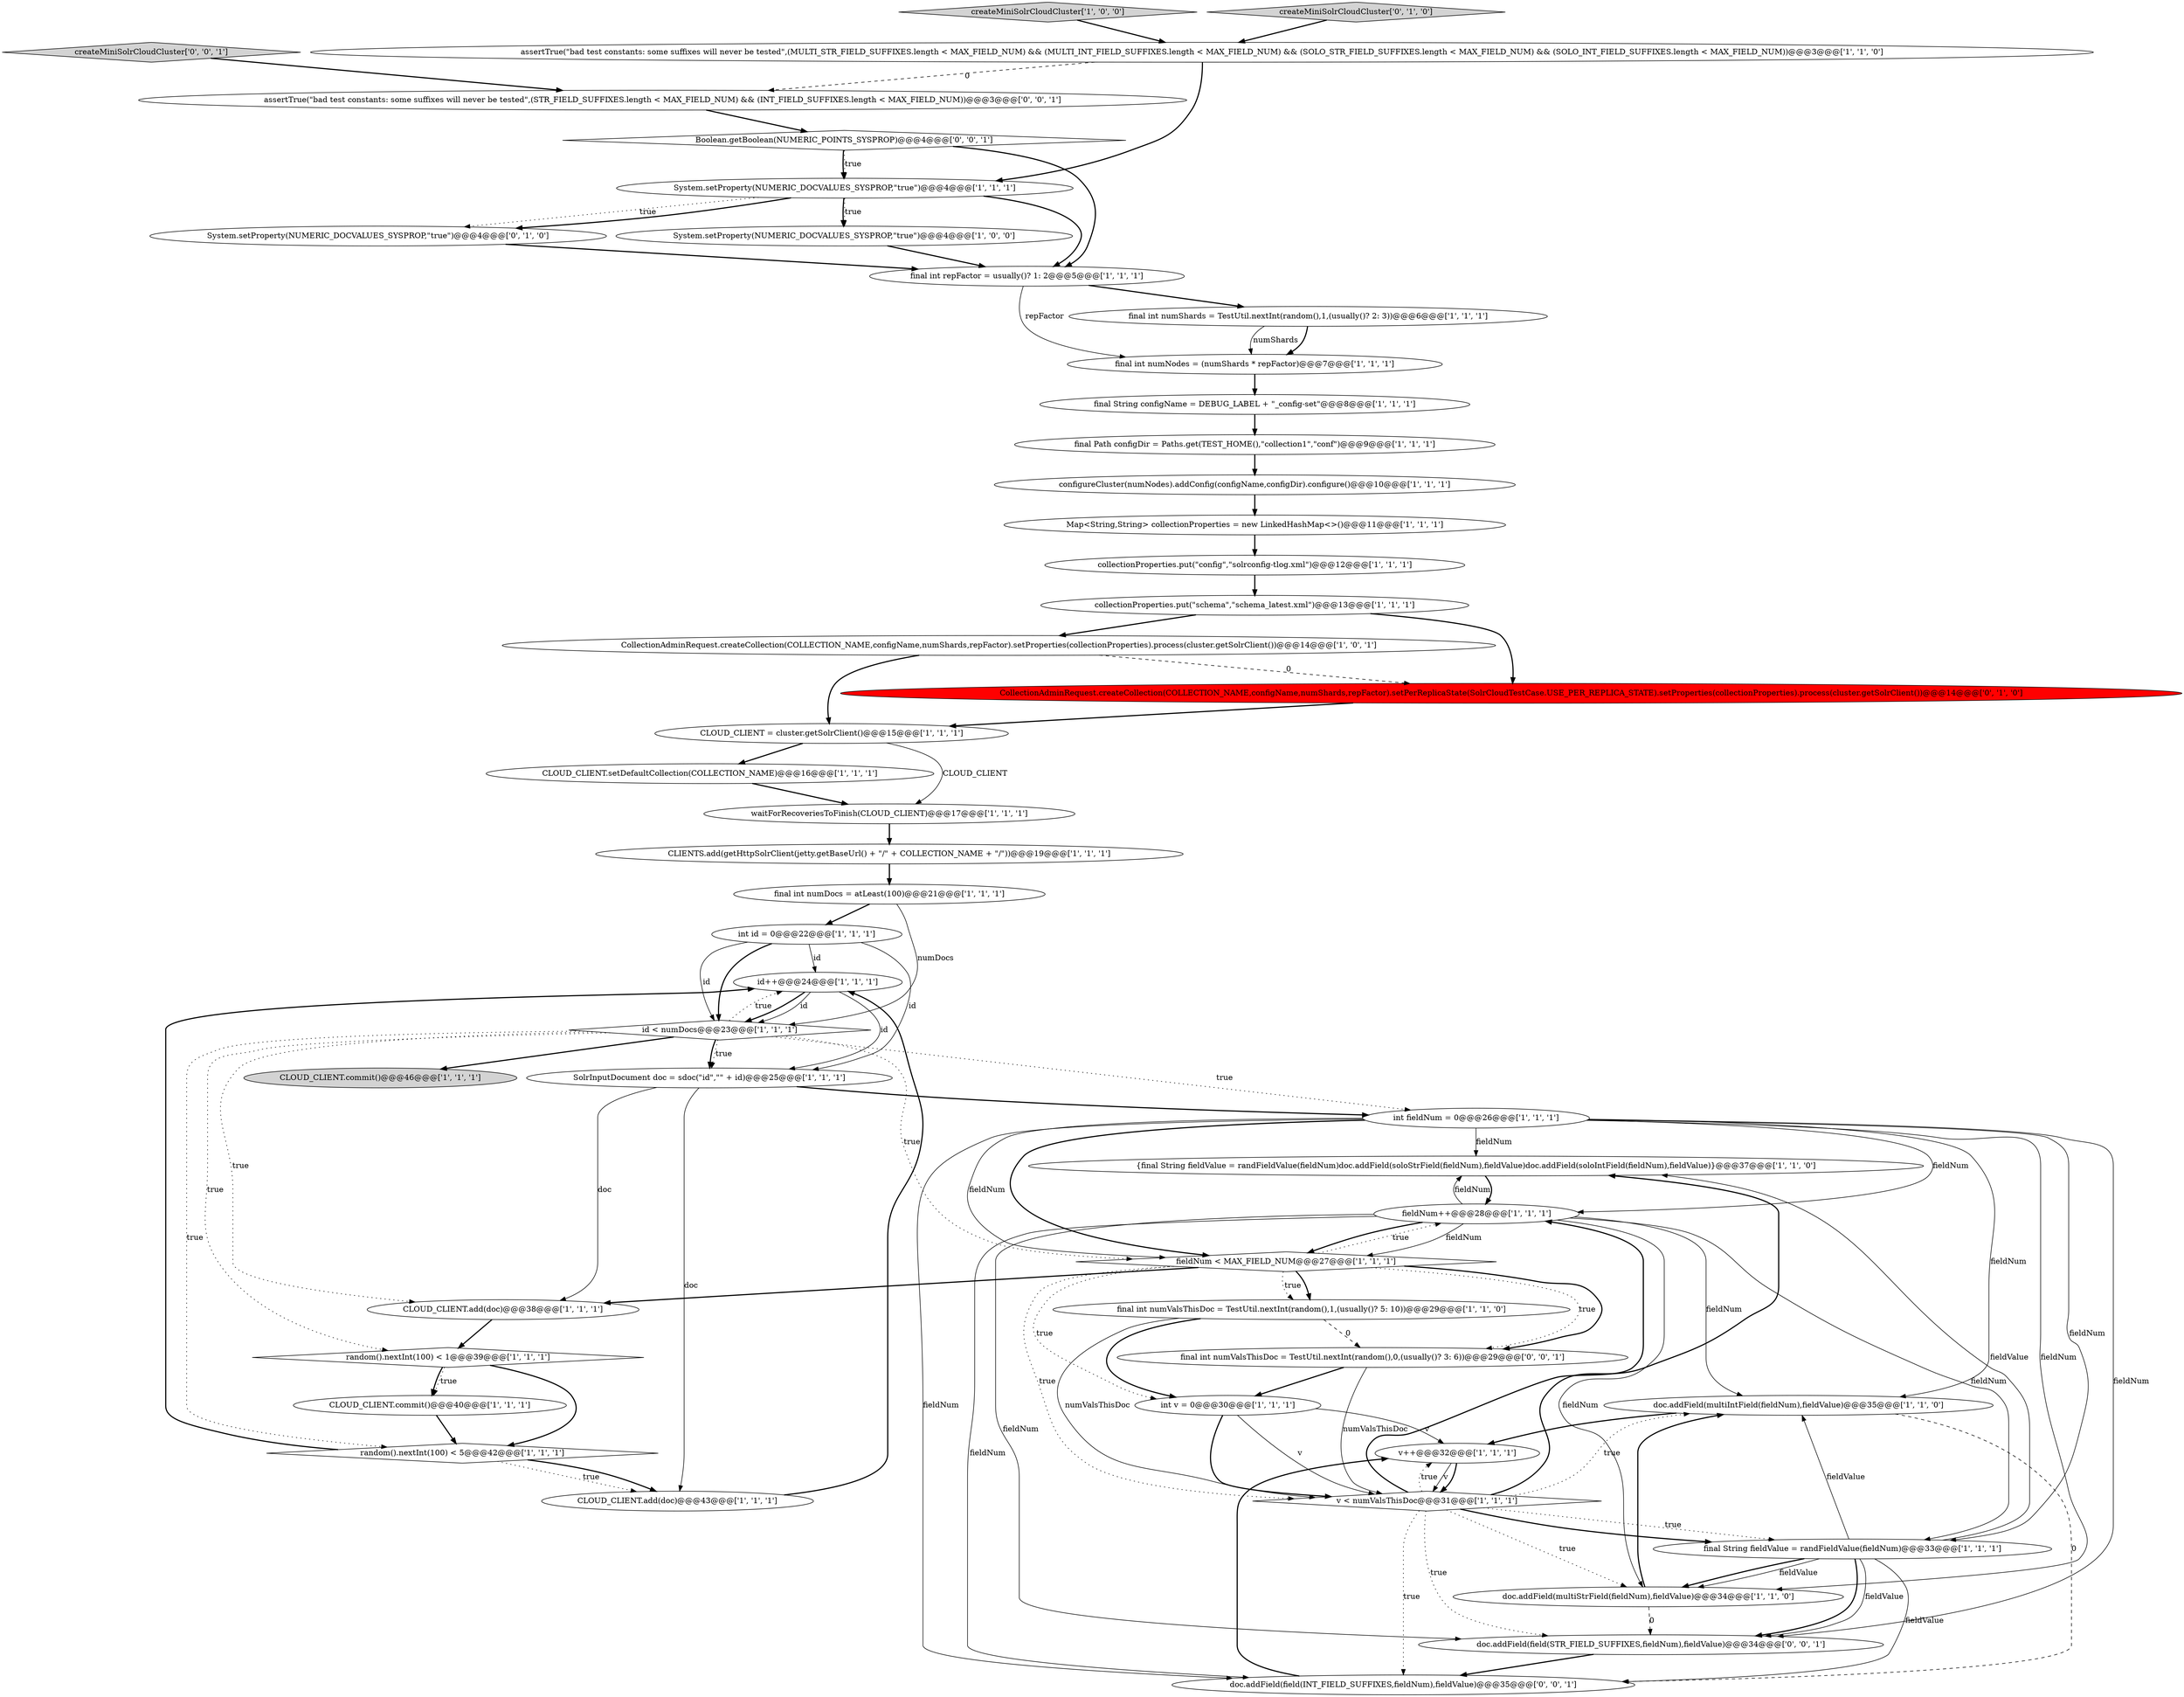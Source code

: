 digraph {
0 [style = filled, label = "final int numNodes = (numShards * repFactor)@@@7@@@['1', '1', '1']", fillcolor = white, shape = ellipse image = "AAA0AAABBB1BBB"];
4 [style = filled, label = "int v = 0@@@30@@@['1', '1', '1']", fillcolor = white, shape = ellipse image = "AAA0AAABBB1BBB"];
11 [style = filled, label = "int fieldNum = 0@@@26@@@['1', '1', '1']", fillcolor = white, shape = ellipse image = "AAA0AAABBB1BBB"];
19 [style = filled, label = "CLOUD_CLIENT.commit()@@@46@@@['1', '1', '1']", fillcolor = lightgray, shape = ellipse image = "AAA0AAABBB1BBB"];
48 [style = filled, label = "Boolean.getBoolean(NUMERIC_POINTS_SYSPROP)@@@4@@@['0', '0', '1']", fillcolor = white, shape = diamond image = "AAA0AAABBB3BBB"];
24 [style = filled, label = "random().nextInt(100) < 1@@@39@@@['1', '1', '1']", fillcolor = white, shape = diamond image = "AAA0AAABBB1BBB"];
30 [style = filled, label = "id++@@@24@@@['1', '1', '1']", fillcolor = white, shape = ellipse image = "AAA0AAABBB1BBB"];
7 [style = filled, label = "CLOUD_CLIENT.add(doc)@@@38@@@['1', '1', '1']", fillcolor = white, shape = ellipse image = "AAA0AAABBB1BBB"];
5 [style = filled, label = "collectionProperties.put(\"schema\",\"schema_latest.xml\")@@@13@@@['1', '1', '1']", fillcolor = white, shape = ellipse image = "AAA0AAABBB1BBB"];
33 [style = filled, label = "{final String fieldValue = randFieldValue(fieldNum)doc.addField(soloStrField(fieldNum),fieldValue)doc.addField(soloIntField(fieldNum),fieldValue)}@@@37@@@['1', '1', '0']", fillcolor = white, shape = ellipse image = "AAA0AAABBB1BBB"];
13 [style = filled, label = "createMiniSolrCloudCluster['1', '0', '0']", fillcolor = lightgray, shape = diamond image = "AAA0AAABBB1BBB"];
16 [style = filled, label = "int id = 0@@@22@@@['1', '1', '1']", fillcolor = white, shape = ellipse image = "AAA0AAABBB1BBB"];
18 [style = filled, label = "CollectionAdminRequest.createCollection(COLLECTION_NAME,configName,numShards,repFactor).setProperties(collectionProperties).process(cluster.getSolrClient())@@@14@@@['1', '0', '1']", fillcolor = white, shape = ellipse image = "AAA0AAABBB1BBB"];
42 [style = filled, label = "CollectionAdminRequest.createCollection(COLLECTION_NAME,configName,numShards,repFactor).setPerReplicaState(SolrCloudTestCase.USE_PER_REPLICA_STATE).setProperties(collectionProperties).process(cluster.getSolrClient())@@@14@@@['0', '1', '0']", fillcolor = red, shape = ellipse image = "AAA1AAABBB2BBB"];
22 [style = filled, label = "assertTrue(\"bad test constants: some suffixes will never be tested\",(MULTI_STR_FIELD_SUFFIXES.length < MAX_FIELD_NUM) && (MULTI_INT_FIELD_SUFFIXES.length < MAX_FIELD_NUM) && (SOLO_STR_FIELD_SUFFIXES.length < MAX_FIELD_NUM) && (SOLO_INT_FIELD_SUFFIXES.length < MAX_FIELD_NUM))@@@3@@@['1', '1', '0']", fillcolor = white, shape = ellipse image = "AAA0AAABBB1BBB"];
27 [style = filled, label = "random().nextInt(100) < 5@@@42@@@['1', '1', '1']", fillcolor = white, shape = diamond image = "AAA0AAABBB1BBB"];
46 [style = filled, label = "assertTrue(\"bad test constants: some suffixes will never be tested\",(STR_FIELD_SUFFIXES.length < MAX_FIELD_NUM) && (INT_FIELD_SUFFIXES.length < MAX_FIELD_NUM))@@@3@@@['0', '0', '1']", fillcolor = white, shape = ellipse image = "AAA0AAABBB3BBB"];
37 [style = filled, label = "v < numValsThisDoc@@@31@@@['1', '1', '1']", fillcolor = white, shape = diamond image = "AAA0AAABBB1BBB"];
39 [style = filled, label = "CLIENTS.add(getHttpSolrClient(jetty.getBaseUrl() + \"/\" + COLLECTION_NAME + \"/\"))@@@19@@@['1', '1', '1']", fillcolor = white, shape = ellipse image = "AAA0AAABBB1BBB"];
45 [style = filled, label = "createMiniSolrCloudCluster['0', '0', '1']", fillcolor = lightgray, shape = diamond image = "AAA0AAABBB3BBB"];
32 [style = filled, label = "fieldNum < MAX_FIELD_NUM@@@27@@@['1', '1', '1']", fillcolor = white, shape = diamond image = "AAA0AAABBB1BBB"];
40 [style = filled, label = "System.setProperty(NUMERIC_DOCVALUES_SYSPROP,\"true\")@@@4@@@['0', '1', '0']", fillcolor = white, shape = ellipse image = "AAA0AAABBB2BBB"];
9 [style = filled, label = "System.setProperty(NUMERIC_DOCVALUES_SYSPROP,\"true\")@@@4@@@['1', '0', '0']", fillcolor = white, shape = ellipse image = "AAA0AAABBB1BBB"];
2 [style = filled, label = "v++@@@32@@@['1', '1', '1']", fillcolor = white, shape = ellipse image = "AAA0AAABBB1BBB"];
15 [style = filled, label = "CLOUD_CLIENT.commit()@@@40@@@['1', '1', '1']", fillcolor = white, shape = ellipse image = "AAA0AAABBB1BBB"];
8 [style = filled, label = "final int numDocs = atLeast(100)@@@21@@@['1', '1', '1']", fillcolor = white, shape = ellipse image = "AAA0AAABBB1BBB"];
31 [style = filled, label = "final Path configDir = Paths.get(TEST_HOME(),\"collection1\",\"conf\")@@@9@@@['1', '1', '1']", fillcolor = white, shape = ellipse image = "AAA0AAABBB1BBB"];
35 [style = filled, label = "CLOUD_CLIENT.add(doc)@@@43@@@['1', '1', '1']", fillcolor = white, shape = ellipse image = "AAA0AAABBB1BBB"];
47 [style = filled, label = "doc.addField(field(STR_FIELD_SUFFIXES,fieldNum),fieldValue)@@@34@@@['0', '0', '1']", fillcolor = white, shape = ellipse image = "AAA0AAABBB3BBB"];
21 [style = filled, label = "final int numValsThisDoc = TestUtil.nextInt(random(),1,(usually()? 5: 10))@@@29@@@['1', '1', '0']", fillcolor = white, shape = ellipse image = "AAA0AAABBB1BBB"];
20 [style = filled, label = "System.setProperty(NUMERIC_DOCVALUES_SYSPROP,\"true\")@@@4@@@['1', '1', '1']", fillcolor = white, shape = ellipse image = "AAA0AAABBB1BBB"];
44 [style = filled, label = "doc.addField(field(INT_FIELD_SUFFIXES,fieldNum),fieldValue)@@@35@@@['0', '0', '1']", fillcolor = white, shape = ellipse image = "AAA0AAABBB3BBB"];
36 [style = filled, label = "Map<String,String> collectionProperties = new LinkedHashMap<>()@@@11@@@['1', '1', '1']", fillcolor = white, shape = ellipse image = "AAA0AAABBB1BBB"];
17 [style = filled, label = "fieldNum++@@@28@@@['1', '1', '1']", fillcolor = white, shape = ellipse image = "AAA0AAABBB1BBB"];
14 [style = filled, label = "waitForRecoveriesToFinish(CLOUD_CLIENT)@@@17@@@['1', '1', '1']", fillcolor = white, shape = ellipse image = "AAA0AAABBB1BBB"];
6 [style = filled, label = "doc.addField(multiStrField(fieldNum),fieldValue)@@@34@@@['1', '1', '0']", fillcolor = white, shape = ellipse image = "AAA0AAABBB1BBB"];
1 [style = filled, label = "CLOUD_CLIENT.setDefaultCollection(COLLECTION_NAME)@@@16@@@['1', '1', '1']", fillcolor = white, shape = ellipse image = "AAA0AAABBB1BBB"];
25 [style = filled, label = "SolrInputDocument doc = sdoc(\"id\",\"\" + id)@@@25@@@['1', '1', '1']", fillcolor = white, shape = ellipse image = "AAA0AAABBB1BBB"];
43 [style = filled, label = "final int numValsThisDoc = TestUtil.nextInt(random(),0,(usually()? 3: 6))@@@29@@@['0', '0', '1']", fillcolor = white, shape = ellipse image = "AAA0AAABBB3BBB"];
3 [style = filled, label = "final int repFactor = usually()? 1: 2@@@5@@@['1', '1', '1']", fillcolor = white, shape = ellipse image = "AAA0AAABBB1BBB"];
12 [style = filled, label = "id < numDocs@@@23@@@['1', '1', '1']", fillcolor = white, shape = diamond image = "AAA0AAABBB1BBB"];
26 [style = filled, label = "final String fieldValue = randFieldValue(fieldNum)@@@33@@@['1', '1', '1']", fillcolor = white, shape = ellipse image = "AAA0AAABBB1BBB"];
10 [style = filled, label = "CLOUD_CLIENT = cluster.getSolrClient()@@@15@@@['1', '1', '1']", fillcolor = white, shape = ellipse image = "AAA0AAABBB1BBB"];
41 [style = filled, label = "createMiniSolrCloudCluster['0', '1', '0']", fillcolor = lightgray, shape = diamond image = "AAA0AAABBB2BBB"];
34 [style = filled, label = "doc.addField(multiIntField(fieldNum),fieldValue)@@@35@@@['1', '1', '0']", fillcolor = white, shape = ellipse image = "AAA0AAABBB1BBB"];
38 [style = filled, label = "configureCluster(numNodes).addConfig(configName,configDir).configure()@@@10@@@['1', '1', '1']", fillcolor = white, shape = ellipse image = "AAA0AAABBB1BBB"];
29 [style = filled, label = "collectionProperties.put(\"config\",\"solrconfig-tlog.xml\")@@@12@@@['1', '1', '1']", fillcolor = white, shape = ellipse image = "AAA0AAABBB1BBB"];
28 [style = filled, label = "final int numShards = TestUtil.nextInt(random(),1,(usually()? 2: 3))@@@6@@@['1', '1', '1']", fillcolor = white, shape = ellipse image = "AAA0AAABBB1BBB"];
23 [style = filled, label = "final String configName = DEBUG_LABEL + \"_config-set\"@@@8@@@['1', '1', '1']", fillcolor = white, shape = ellipse image = "AAA0AAABBB1BBB"];
8->16 [style = bold, label=""];
29->5 [style = bold, label=""];
48->3 [style = bold, label=""];
4->2 [style = solid, label="v"];
32->43 [style = dotted, label="true"];
20->9 [style = bold, label=""];
36->29 [style = bold, label=""];
17->26 [style = solid, label="fieldNum"];
46->48 [style = bold, label=""];
20->40 [style = dotted, label="true"];
11->33 [style = solid, label="fieldNum"];
43->4 [style = bold, label=""];
11->26 [style = solid, label="fieldNum"];
28->0 [style = bold, label=""];
11->17 [style = solid, label="fieldNum"];
17->32 [style = solid, label="fieldNum"];
34->2 [style = bold, label=""];
8->12 [style = solid, label="numDocs"];
32->37 [style = dotted, label="true"];
32->17 [style = dotted, label="true"];
13->22 [style = bold, label=""];
41->22 [style = bold, label=""];
37->33 [style = bold, label=""];
27->35 [style = dotted, label="true"];
24->27 [style = bold, label=""];
6->47 [style = dashed, label="0"];
44->2 [style = bold, label=""];
37->26 [style = bold, label=""];
16->12 [style = solid, label="id"];
27->30 [style = bold, label=""];
39->8 [style = bold, label=""];
26->47 [style = bold, label=""];
30->25 [style = solid, label="id"];
32->7 [style = bold, label=""];
20->3 [style = bold, label=""];
10->14 [style = solid, label="CLOUD_CLIENT"];
26->6 [style = bold, label=""];
11->44 [style = solid, label="fieldNum"];
26->44 [style = solid, label="fieldValue"];
11->47 [style = solid, label="fieldNum"];
12->11 [style = dotted, label="true"];
18->42 [style = dashed, label="0"];
12->27 [style = dotted, label="true"];
7->24 [style = bold, label=""];
0->23 [style = bold, label=""];
12->32 [style = dotted, label="true"];
22->20 [style = bold, label=""];
40->3 [style = bold, label=""];
17->34 [style = solid, label="fieldNum"];
11->32 [style = solid, label="fieldNum"];
3->0 [style = solid, label="repFactor"];
47->44 [style = bold, label=""];
21->37 [style = solid, label="numValsThisDoc"];
45->46 [style = bold, label=""];
17->6 [style = solid, label="fieldNum"];
17->47 [style = solid, label="fieldNum"];
12->7 [style = dotted, label="true"];
10->1 [style = bold, label=""];
14->39 [style = bold, label=""];
16->25 [style = solid, label="id"];
12->25 [style = dotted, label="true"];
21->4 [style = bold, label=""];
23->31 [style = bold, label=""];
26->47 [style = solid, label="fieldValue"];
26->33 [style = solid, label="fieldValue"];
6->34 [style = bold, label=""];
20->9 [style = dotted, label="true"];
32->4 [style = dotted, label="true"];
25->7 [style = solid, label="doc"];
11->32 [style = bold, label=""];
31->38 [style = bold, label=""];
5->18 [style = bold, label=""];
17->44 [style = solid, label="fieldNum"];
28->0 [style = solid, label="numShards"];
34->44 [style = dashed, label="0"];
27->35 [style = bold, label=""];
11->34 [style = solid, label="fieldNum"];
26->6 [style = solid, label="fieldValue"];
3->28 [style = bold, label=""];
37->6 [style = dotted, label="true"];
30->12 [style = bold, label=""];
17->33 [style = solid, label="fieldNum"];
2->37 [style = solid, label="v"];
18->10 [style = bold, label=""];
37->26 [style = dotted, label="true"];
12->24 [style = dotted, label="true"];
26->34 [style = solid, label="fieldValue"];
9->3 [style = bold, label=""];
11->6 [style = solid, label="fieldNum"];
16->30 [style = solid, label="id"];
37->34 [style = dotted, label="true"];
35->30 [style = bold, label=""];
37->44 [style = dotted, label="true"];
43->37 [style = solid, label="numValsThisDoc"];
33->17 [style = bold, label=""];
24->15 [style = bold, label=""];
21->43 [style = dashed, label="0"];
48->20 [style = dotted, label="true"];
32->21 [style = bold, label=""];
32->21 [style = dotted, label="true"];
37->17 [style = bold, label=""];
22->46 [style = dashed, label="0"];
38->36 [style = bold, label=""];
17->32 [style = bold, label=""];
32->43 [style = bold, label=""];
30->12 [style = solid, label="id"];
12->30 [style = dotted, label="true"];
20->40 [style = bold, label=""];
4->37 [style = bold, label=""];
4->37 [style = solid, label="v"];
25->11 [style = bold, label=""];
12->25 [style = bold, label=""];
42->10 [style = bold, label=""];
48->20 [style = bold, label=""];
24->15 [style = dotted, label="true"];
37->47 [style = dotted, label="true"];
1->14 [style = bold, label=""];
5->42 [style = bold, label=""];
2->37 [style = bold, label=""];
12->19 [style = bold, label=""];
37->2 [style = dotted, label="true"];
15->27 [style = bold, label=""];
16->12 [style = bold, label=""];
25->35 [style = solid, label="doc"];
}

